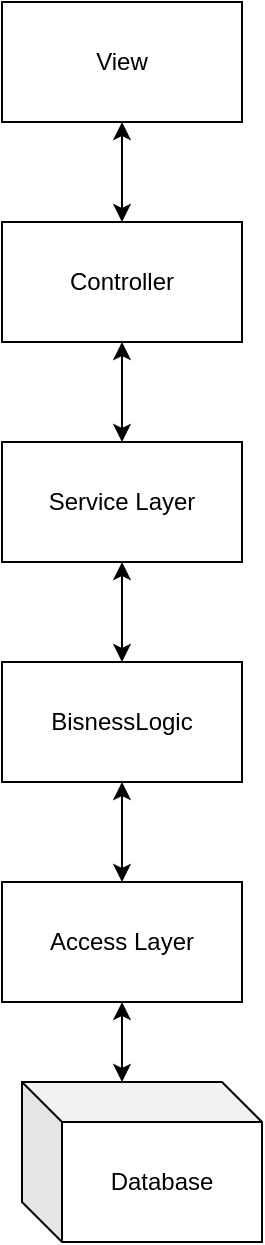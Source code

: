 <mxfile version="10.6.7" type="device"><diagram id="aNowznlrJ7FHPuqe5xbO" name="Page-1"><mxGraphModel dx="840" dy="484" grid="1" gridSize="10" guides="1" tooltips="1" connect="1" arrows="1" fold="1" page="1" pageScale="1" pageWidth="850" pageHeight="1100" math="0" shadow="0"><root><mxCell id="0"/><mxCell id="1" parent="0"/><mxCell id="UoKyo9zJwwdRt_UVuKmW-1" value="View" style="rounded=0;whiteSpace=wrap;html=1;" vertex="1" parent="1"><mxGeometry x="350" y="60" width="120" height="60" as="geometry"/></mxCell><mxCell id="UoKyo9zJwwdRt_UVuKmW-12" style="edgeStyle=orthogonalEdgeStyle;rounded=0;orthogonalLoop=1;jettySize=auto;html=1;exitX=0.5;exitY=0;exitDx=0;exitDy=0;entryX=0.5;entryY=1;entryDx=0;entryDy=0;startArrow=classic;startFill=1;" edge="1" parent="1" source="UoKyo9zJwwdRt_UVuKmW-2" target="UoKyo9zJwwdRt_UVuKmW-1"><mxGeometry relative="1" as="geometry"/></mxCell><mxCell id="UoKyo9zJwwdRt_UVuKmW-2" value="Controller" style="rounded=0;whiteSpace=wrap;html=1;" vertex="1" parent="1"><mxGeometry x="350" y="170" width="120" height="60" as="geometry"/></mxCell><mxCell id="UoKyo9zJwwdRt_UVuKmW-11" style="edgeStyle=orthogonalEdgeStyle;rounded=0;orthogonalLoop=1;jettySize=auto;html=1;exitX=0.5;exitY=0;exitDx=0;exitDy=0;entryX=0.5;entryY=1;entryDx=0;entryDy=0;startArrow=classic;startFill=1;" edge="1" parent="1" source="UoKyo9zJwwdRt_UVuKmW-3" target="UoKyo9zJwwdRt_UVuKmW-2"><mxGeometry relative="1" as="geometry"/></mxCell><mxCell id="UoKyo9zJwwdRt_UVuKmW-3" value="Service Layer" style="rounded=0;whiteSpace=wrap;html=1;" vertex="1" parent="1"><mxGeometry x="350" y="280" width="120" height="60" as="geometry"/></mxCell><mxCell id="UoKyo9zJwwdRt_UVuKmW-10" style="edgeStyle=orthogonalEdgeStyle;rounded=0;orthogonalLoop=1;jettySize=auto;html=1;exitX=0.5;exitY=0;exitDx=0;exitDy=0;entryX=0.5;entryY=1;entryDx=0;entryDy=0;startArrow=classic;startFill=1;" edge="1" parent="1" source="UoKyo9zJwwdRt_UVuKmW-4" target="UoKyo9zJwwdRt_UVuKmW-3"><mxGeometry relative="1" as="geometry"/></mxCell><mxCell id="UoKyo9zJwwdRt_UVuKmW-4" value="BisnessLogic" style="rounded=0;whiteSpace=wrap;html=1;" vertex="1" parent="1"><mxGeometry x="350" y="390" width="120" height="60" as="geometry"/></mxCell><mxCell id="UoKyo9zJwwdRt_UVuKmW-9" style="edgeStyle=orthogonalEdgeStyle;rounded=0;orthogonalLoop=1;jettySize=auto;html=1;exitX=0.5;exitY=0;exitDx=0;exitDy=0;entryX=0.5;entryY=1;entryDx=0;entryDy=0;startArrow=classic;startFill=1;" edge="1" parent="1" source="UoKyo9zJwwdRt_UVuKmW-5" target="UoKyo9zJwwdRt_UVuKmW-4"><mxGeometry relative="1" as="geometry"/></mxCell><mxCell id="UoKyo9zJwwdRt_UVuKmW-5" value="Access Layer" style="rounded=0;whiteSpace=wrap;html=1;" vertex="1" parent="1"><mxGeometry x="350" y="500" width="120" height="60" as="geometry"/></mxCell><mxCell id="UoKyo9zJwwdRt_UVuKmW-8" style="edgeStyle=orthogonalEdgeStyle;rounded=0;orthogonalLoop=1;jettySize=auto;html=1;exitX=0;exitY=0;exitDx=50;exitDy=0;exitPerimeter=0;entryX=0.5;entryY=1;entryDx=0;entryDy=0;startArrow=classic;startFill=1;" edge="1" parent="1" source="UoKyo9zJwwdRt_UVuKmW-6" target="UoKyo9zJwwdRt_UVuKmW-5"><mxGeometry relative="1" as="geometry"/></mxCell><mxCell id="UoKyo9zJwwdRt_UVuKmW-6" value="Database" style="shape=cube;whiteSpace=wrap;html=1;boundedLbl=1;backgroundOutline=1;darkOpacity=0.05;darkOpacity2=0.1;" vertex="1" parent="1"><mxGeometry x="360" y="600" width="120" height="80" as="geometry"/></mxCell></root></mxGraphModel></diagram></mxfile>